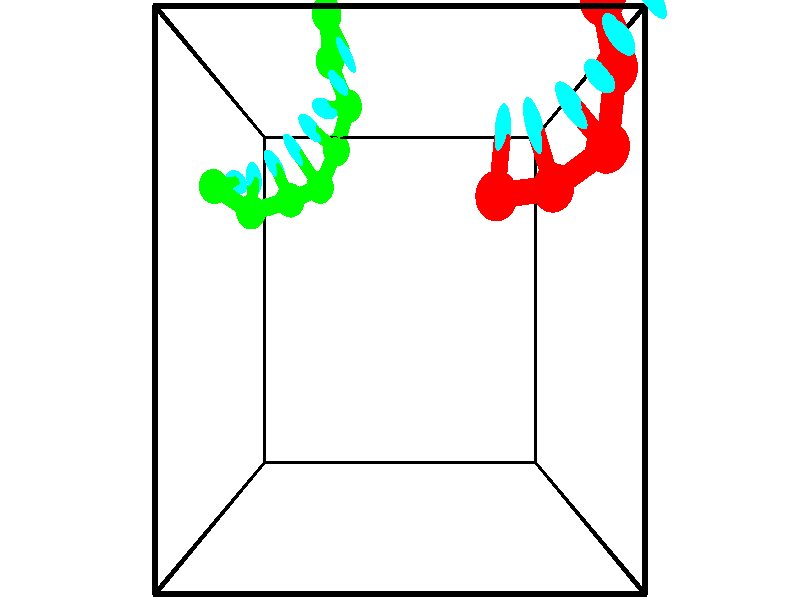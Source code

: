// switches for output
#declare DRAW_BASES = 1; // possible values are 0, 1; only relevant for DNA ribbons
#declare DRAW_BASES_TYPE = 3; // possible values are 1, 2, 3; only relevant for DNA ribbons
#declare DRAW_FOG = 0; // set to 1 to enable fog

#include "colors.inc"

#include "transforms.inc"
background { rgb <1, 1, 1>}

#default {
   normal{
       ripples 0.25
       frequency 0.20
       turbulence 0.2
       lambda 5
   }
	finish {
		phong 0.1
		phong_size 40.
	}
}

// original window dimensions: 1024x640


// camera settings

camera {
	sky <-0, 1, 0>
	up <-0, 1, 0>
	right 1.6 * <1, 0, 0>
	location <2.5, 2.5, 11.1562>
	look_at <2.5, 2.5, 2.5>
	direction <0, 0, -8.6562>
	angle 67.0682
}


# declare cpy_camera_pos = <2.5, 2.5, 11.1562>;
# if (DRAW_FOG = 1)
fog {
	fog_type 2
	up vnormalize(cpy_camera_pos)
	color rgbt<1,1,1,0.3>
	distance 1e-5
	fog_alt 3e-3
	fog_offset 4
}
# end


// LIGHTS

# declare lum = 6;
global_settings {
	ambient_light rgb lum * <0.05, 0.05, 0.05>
	max_trace_level 15
}# declare cpy_direct_light_amount = 0.25;
light_source
{	1000 * <-1, -1, 1>,
	rgb lum * cpy_direct_light_amount
	parallel
}

light_source
{	1000 * <1, 1, -1>,
	rgb lum * cpy_direct_light_amount
	parallel
}

// strand 0

// nucleotide -1

// particle -1
sphere {
	<3.646626, 3.529744, 3.989403> 0.250000
	pigment { color rgbt <1,0,0,0> }
	no_shadow
}
cylinder {
	<3.705811, 3.914284, 3.896526>,  <3.741322, 4.145008, 3.840801>, 0.100000
	pigment { color rgbt <1,0,0,0> }
	no_shadow
}
cylinder {
	<3.705811, 3.914284, 3.896526>,  <3.646626, 3.529744, 3.989403>, 0.100000
	pigment { color rgbt <1,0,0,0> }
	no_shadow
}

// particle -1
sphere {
	<3.705811, 3.914284, 3.896526> 0.100000
	pigment { color rgbt <1,0,0,0> }
	no_shadow
}
sphere {
	0, 1
	scale<0.080000,0.200000,0.300000>
	matrix <0.892056, -0.028361, 0.451034,
		0.427016, -0.273863, -0.861775,
		0.147962, 0.961350, -0.232191,
		3.750199, 4.202689, 3.826869>
	pigment { color rgbt <0,1,1,0> }
	no_shadow
}
cylinder {
	<4.384358, 3.647030, 3.736402>,  <3.646626, 3.529744, 3.989403>, 0.130000
	pigment { color rgbt <1,0,0,0> }
	no_shadow
}

// nucleotide -1

// particle -1
sphere {
	<4.384358, 3.647030, 3.736402> 0.250000
	pigment { color rgbt <1,0,0,0> }
	no_shadow
}
cylinder {
	<4.214890, 3.969154, 3.902283>,  <4.113209, 4.162429, 4.001812>, 0.100000
	pigment { color rgbt <1,0,0,0> }
	no_shadow
}
cylinder {
	<4.214890, 3.969154, 3.902283>,  <4.384358, 3.647030, 3.736402>, 0.100000
	pigment { color rgbt <1,0,0,0> }
	no_shadow
}

// particle -1
sphere {
	<4.214890, 3.969154, 3.902283> 0.100000
	pigment { color rgbt <1,0,0,0> }
	no_shadow
}
sphere {
	0, 1
	scale<0.080000,0.200000,0.300000>
	matrix <0.827109, 0.157272, 0.539588,
		0.369315, 0.571612, -0.732711,
		-0.423671, 0.805310, 0.414703,
		4.087789, 4.210747, 4.026694>
	pigment { color rgbt <0,1,1,0> }
	no_shadow
}
cylinder {
	<4.962235, 4.003469, 3.990336>,  <4.384358, 3.647030, 3.736402>, 0.130000
	pigment { color rgbt <1,0,0,0> }
	no_shadow
}

// nucleotide -1

// particle -1
sphere {
	<4.962235, 4.003469, 3.990336> 0.250000
	pigment { color rgbt <1,0,0,0> }
	no_shadow
}
cylinder {
	<4.668442, 4.191338, 4.186272>,  <4.492166, 4.304059, 4.303833>, 0.100000
	pigment { color rgbt <1,0,0,0> }
	no_shadow
}
cylinder {
	<4.668442, 4.191338, 4.186272>,  <4.962235, 4.003469, 3.990336>, 0.100000
	pigment { color rgbt <1,0,0,0> }
	no_shadow
}

// particle -1
sphere {
	<4.668442, 4.191338, 4.186272> 0.100000
	pigment { color rgbt <1,0,0,0> }
	no_shadow
}
sphere {
	0, 1
	scale<0.080000,0.200000,0.300000>
	matrix <0.670141, 0.388181, 0.632635,
		0.106986, 0.792920, -0.599859,
		-0.734483, 0.469673, 0.489839,
		4.448097, 4.332240, 4.333223>
	pigment { color rgbt <0,1,1,0> }
	no_shadow
}
cylinder {
	<5.057923, 4.774016, 3.989210>,  <4.962235, 4.003469, 3.990336>, 0.130000
	pigment { color rgbt <1,0,0,0> }
	no_shadow
}

// nucleotide -1

// particle -1
sphere {
	<5.057923, 4.774016, 3.989210> 0.250000
	pigment { color rgbt <1,0,0,0> }
	no_shadow
}
cylinder {
	<4.847435, 4.643661, 4.303379>,  <4.721142, 4.565448, 4.491880>, 0.100000
	pigment { color rgbt <1,0,0,0> }
	no_shadow
}
cylinder {
	<4.847435, 4.643661, 4.303379>,  <5.057923, 4.774016, 3.989210>, 0.100000
	pigment { color rgbt <1,0,0,0> }
	no_shadow
}

// particle -1
sphere {
	<4.847435, 4.643661, 4.303379> 0.100000
	pigment { color rgbt <1,0,0,0> }
	no_shadow
}
sphere {
	0, 1
	scale<0.080000,0.200000,0.300000>
	matrix <0.548520, 0.575708, 0.606372,
		-0.649783, 0.749905, -0.124193,
		-0.526220, -0.325888, 0.785423,
		4.689569, 4.545895, 4.539006>
	pigment { color rgbt <0,1,1,0> }
	no_shadow
}
cylinder {
	<4.786713, 5.344717, 4.352611>,  <5.057923, 4.774016, 3.989210>, 0.130000
	pigment { color rgbt <1,0,0,0> }
	no_shadow
}

// nucleotide -1

// particle -1
sphere {
	<4.786713, 5.344717, 4.352611> 0.250000
	pigment { color rgbt <1,0,0,0> }
	no_shadow
}
cylinder {
	<4.790684, 5.048332, 4.621201>,  <4.793067, 4.870502, 4.782354>, 0.100000
	pigment { color rgbt <1,0,0,0> }
	no_shadow
}
cylinder {
	<4.790684, 5.048332, 4.621201>,  <4.786713, 5.344717, 4.352611>, 0.100000
	pigment { color rgbt <1,0,0,0> }
	no_shadow
}

// particle -1
sphere {
	<4.790684, 5.048332, 4.621201> 0.100000
	pigment { color rgbt <1,0,0,0> }
	no_shadow
}
sphere {
	0, 1
	scale<0.080000,0.200000,0.300000>
	matrix <0.493898, 0.587514, 0.641009,
		-0.869463, 0.325276, 0.371792,
		0.009928, -0.740961, 0.671475,
		4.793662, 4.826044, 4.822643>
	pigment { color rgbt <0,1,1,0> }
	no_shadow
}
cylinder {
	<4.600972, 5.651726, 5.068683>,  <4.786713, 5.344717, 4.352611>, 0.130000
	pigment { color rgbt <1,0,0,0> }
	no_shadow
}

// nucleotide -1

// particle -1
sphere {
	<4.600972, 5.651726, 5.068683> 0.250000
	pigment { color rgbt <1,0,0,0> }
	no_shadow
}
cylinder {
	<4.794804, 5.310089, 5.144272>,  <4.911103, 5.105107, 5.189625>, 0.100000
	pigment { color rgbt <1,0,0,0> }
	no_shadow
}
cylinder {
	<4.794804, 5.310089, 5.144272>,  <4.600972, 5.651726, 5.068683>, 0.100000
	pigment { color rgbt <1,0,0,0> }
	no_shadow
}

// particle -1
sphere {
	<4.794804, 5.310089, 5.144272> 0.100000
	pigment { color rgbt <1,0,0,0> }
	no_shadow
}
sphere {
	0, 1
	scale<0.080000,0.200000,0.300000>
	matrix <0.634847, 0.491999, 0.595740,
		-0.601791, -0.168714, 0.780630,
		0.484579, -0.854092, 0.188973,
		4.940177, 5.053862, 5.200963>
	pigment { color rgbt <0,1,1,0> }
	no_shadow
}
cylinder {
	<4.709511, 5.560050, 5.742117>,  <4.600972, 5.651726, 5.068683>, 0.130000
	pigment { color rgbt <1,0,0,0> }
	no_shadow
}

// nucleotide -1

// particle -1
sphere {
	<4.709511, 5.560050, 5.742117> 0.250000
	pigment { color rgbt <1,0,0,0> }
	no_shadow
}
cylinder {
	<4.992817, 5.314819, 5.602119>,  <5.162800, 5.167681, 5.518121>, 0.100000
	pigment { color rgbt <1,0,0,0> }
	no_shadow
}
cylinder {
	<4.992817, 5.314819, 5.602119>,  <4.709511, 5.560050, 5.742117>, 0.100000
	pigment { color rgbt <1,0,0,0> }
	no_shadow
}

// particle -1
sphere {
	<4.992817, 5.314819, 5.602119> 0.100000
	pigment { color rgbt <1,0,0,0> }
	no_shadow
}
sphere {
	0, 1
	scale<0.080000,0.200000,0.300000>
	matrix <0.604651, 0.270944, 0.748991,
		-0.364361, -0.742108, 0.562598,
		0.708264, -0.613078, -0.349995,
		5.205297, 5.130896, 5.497121>
	pigment { color rgbt <0,1,1,0> }
	no_shadow
}
cylinder {
	<5.043075, 5.194210, 6.336656>,  <4.709511, 5.560050, 5.742117>, 0.130000
	pigment { color rgbt <1,0,0,0> }
	no_shadow
}

// nucleotide -1

// particle -1
sphere {
	<5.043075, 5.194210, 6.336656> 0.250000
	pigment { color rgbt <1,0,0,0> }
	no_shadow
}
cylinder {
	<5.311024, 5.181793, 6.039925>,  <5.471793, 5.174343, 5.861886>, 0.100000
	pigment { color rgbt <1,0,0,0> }
	no_shadow
}
cylinder {
	<5.311024, 5.181793, 6.039925>,  <5.043075, 5.194210, 6.336656>, 0.100000
	pigment { color rgbt <1,0,0,0> }
	no_shadow
}

// particle -1
sphere {
	<5.311024, 5.181793, 6.039925> 0.100000
	pigment { color rgbt <1,0,0,0> }
	no_shadow
}
sphere {
	0, 1
	scale<0.080000,0.200000,0.300000>
	matrix <0.698808, 0.363955, 0.615795,
		0.250876, -0.930899, 0.265496,
		0.669872, -0.031042, -0.741828,
		5.511985, 5.172481, 5.817376>
	pigment { color rgbt <0,1,1,0> }
	no_shadow
}
// strand 1

// nucleotide -1

// particle -1
sphere {
	<1.256553, 6.540539, 0.918860> 0.250000
	pigment { color rgbt <0,1,0,0> }
	no_shadow
}
cylinder {
	<1.448487, 6.194550, 0.977619>,  <1.563648, 5.986956, 1.012875>, 0.100000
	pigment { color rgbt <0,1,0,0> }
	no_shadow
}
cylinder {
	<1.448487, 6.194550, 0.977619>,  <1.256553, 6.540539, 0.918860>, 0.100000
	pigment { color rgbt <0,1,0,0> }
	no_shadow
}

// particle -1
sphere {
	<1.448487, 6.194550, 0.977619> 0.100000
	pigment { color rgbt <0,1,0,0> }
	no_shadow
}
sphere {
	0, 1
	scale<0.080000,0.200000,0.300000>
	matrix <-0.837936, -0.501431, -0.215475,
		0.260039, -0.019699, -0.965397,
		0.479836, -0.864973, 0.146898,
		1.592438, 5.935058, 1.021689>
	pigment { color rgbt <0,1,1,0> }
	no_shadow
}
cylinder {
	<1.243685, 6.060083, 0.351762>,  <1.256553, 6.540539, 0.918860>, 0.130000
	pigment { color rgbt <0,1,0,0> }
	no_shadow
}

// nucleotide -1

// particle -1
sphere {
	<1.243685, 6.060083, 0.351762> 0.250000
	pigment { color rgbt <0,1,0,0> }
	no_shadow
}
cylinder {
	<1.358749, 5.794922, 0.628258>,  <1.427788, 5.635825, 0.794155>, 0.100000
	pigment { color rgbt <0,1,0,0> }
	no_shadow
}
cylinder {
	<1.358749, 5.794922, 0.628258>,  <1.243685, 6.060083, 0.351762>, 0.100000
	pigment { color rgbt <0,1,0,0> }
	no_shadow
}

// particle -1
sphere {
	<1.358749, 5.794922, 0.628258> 0.100000
	pigment { color rgbt <0,1,0,0> }
	no_shadow
}
sphere {
	0, 1
	scale<0.080000,0.200000,0.300000>
	matrix <-0.647690, -0.666325, -0.369472,
		0.705513, -0.341426, -0.621031,
		0.287661, -0.662903, 0.691239,
		1.445048, 5.596051, 0.835629>
	pigment { color rgbt <0,1,1,0> }
	no_shadow
}
cylinder {
	<1.549100, 5.466608, 0.062381>,  <1.243685, 6.060083, 0.351762>, 0.130000
	pigment { color rgbt <0,1,0,0> }
	no_shadow
}

// nucleotide -1

// particle -1
sphere {
	<1.549100, 5.466608, 0.062381> 0.250000
	pigment { color rgbt <0,1,0,0> }
	no_shadow
}
cylinder {
	<1.343868, 5.360519, 0.388916>,  <1.220729, 5.296866, 0.584837>, 0.100000
	pigment { color rgbt <0,1,0,0> }
	no_shadow
}
cylinder {
	<1.343868, 5.360519, 0.388916>,  <1.549100, 5.466608, 0.062381>, 0.100000
	pigment { color rgbt <0,1,0,0> }
	no_shadow
}

// particle -1
sphere {
	<1.343868, 5.360519, 0.388916> 0.100000
	pigment { color rgbt <0,1,0,0> }
	no_shadow
}
sphere {
	0, 1
	scale<0.080000,0.200000,0.300000>
	matrix <-0.583917, -0.589230, -0.558435,
		0.629119, -0.763195, 0.147455,
		-0.513080, -0.265221, 0.816338,
		1.189944, 5.280953, 0.633817>
	pigment { color rgbt <0,1,1,0> }
	no_shadow
}
cylinder {
	<1.305802, 4.844748, -0.169730>,  <1.549100, 5.466608, 0.062381>, 0.130000
	pigment { color rgbt <0,1,0,0> }
	no_shadow
}

// nucleotide -1

// particle -1
sphere {
	<1.305802, 4.844748, -0.169730> 0.250000
	pigment { color rgbt <0,1,0,0> }
	no_shadow
}
cylinder {
	<1.075212, 4.967857, 0.133045>,  <0.936859, 5.041723, 0.314710>, 0.100000
	pigment { color rgbt <0,1,0,0> }
	no_shadow
}
cylinder {
	<1.075212, 4.967857, 0.133045>,  <1.305802, 4.844748, -0.169730>, 0.100000
	pigment { color rgbt <0,1,0,0> }
	no_shadow
}

// particle -1
sphere {
	<1.075212, 4.967857, 0.133045> 0.100000
	pigment { color rgbt <0,1,0,0> }
	no_shadow
}
sphere {
	0, 1
	scale<0.080000,0.200000,0.300000>
	matrix <-0.804476, -0.376084, -0.459760,
		0.143171, -0.873978, 0.464398,
		-0.576473, 0.307772, 0.756938,
		0.902271, 5.060189, 0.360127>
	pigment { color rgbt <0,1,1,0> }
	no_shadow
}
cylinder {
	<1.035336, 4.221278, 0.099408>,  <1.305802, 4.844748, -0.169730>, 0.130000
	pigment { color rgbt <0,1,0,0> }
	no_shadow
}

// nucleotide -1

// particle -1
sphere {
	<1.035336, 4.221278, 0.099408> 0.250000
	pigment { color rgbt <0,1,0,0> }
	no_shadow
}
cylinder {
	<0.792915, 4.520592, 0.207314>,  <0.647463, 4.700180, 0.272057>, 0.100000
	pigment { color rgbt <0,1,0,0> }
	no_shadow
}
cylinder {
	<0.792915, 4.520592, 0.207314>,  <1.035336, 4.221278, 0.099408>, 0.100000
	pigment { color rgbt <0,1,0,0> }
	no_shadow
}

// particle -1
sphere {
	<0.792915, 4.520592, 0.207314> 0.100000
	pigment { color rgbt <0,1,0,0> }
	no_shadow
}
sphere {
	0, 1
	scale<0.080000,0.200000,0.300000>
	matrix <-0.780960, -0.495380, -0.380394,
		-0.151007, -0.441213, 0.884606,
		-0.606051, 0.748285, 0.269764,
		0.611100, 4.745077, 0.288243>
	pigment { color rgbt <0,1,1,0> }
	no_shadow
}
cylinder {
	<0.571098, 3.959537, 0.546364>,  <1.035336, 4.221278, 0.099408>, 0.130000
	pigment { color rgbt <0,1,0,0> }
	no_shadow
}

// nucleotide -1

// particle -1
sphere {
	<0.571098, 3.959537, 0.546364> 0.250000
	pigment { color rgbt <0,1,0,0> }
	no_shadow
}
cylinder {
	<0.382516, 4.281738, 0.402756>,  <0.269367, 4.475059, 0.316591>, 0.100000
	pigment { color rgbt <0,1,0,0> }
	no_shadow
}
cylinder {
	<0.382516, 4.281738, 0.402756>,  <0.571098, 3.959537, 0.546364>, 0.100000
	pigment { color rgbt <0,1,0,0> }
	no_shadow
}

// particle -1
sphere {
	<0.382516, 4.281738, 0.402756> 0.100000
	pigment { color rgbt <0,1,0,0> }
	no_shadow
}
sphere {
	0, 1
	scale<0.080000,0.200000,0.300000>
	matrix <-0.694097, -0.590055, -0.412389,
		-0.544021, 0.054770, 0.837282,
		-0.471456, 0.805503, -0.359018,
		0.241079, 4.523389, 0.295050>
	pigment { color rgbt <0,1,1,0> }
	no_shadow
}
cylinder {
	<-0.104164, 3.777945, 0.621190>,  <0.571098, 3.959537, 0.546364>, 0.130000
	pigment { color rgbt <0,1,0,0> }
	no_shadow
}

// nucleotide -1

// particle -1
sphere {
	<-0.104164, 3.777945, 0.621190> 0.250000
	pigment { color rgbt <0,1,0,0> }
	no_shadow
}
cylinder {
	<-0.129842, 4.099373, 0.384495>,  <-0.145248, 4.292230, 0.242478>, 0.100000
	pigment { color rgbt <0,1,0,0> }
	no_shadow
}
cylinder {
	<-0.129842, 4.099373, 0.384495>,  <-0.104164, 3.777945, 0.621190>, 0.100000
	pigment { color rgbt <0,1,0,0> }
	no_shadow
}

// particle -1
sphere {
	<-0.129842, 4.099373, 0.384495> 0.100000
	pigment { color rgbt <0,1,0,0> }
	no_shadow
}
sphere {
	0, 1
	scale<0.080000,0.200000,0.300000>
	matrix <-0.893004, -0.310934, -0.325366,
		-0.445446, 0.507538, 0.737552,
		-0.064194, 0.803570, -0.591738,
		-0.149100, 4.340444, 0.206973>
	pigment { color rgbt <0,1,1,0> }
	no_shadow
}
cylinder {
	<-0.725894, 4.138695, 0.688798>,  <-0.104164, 3.777945, 0.621190>, 0.130000
	pigment { color rgbt <0,1,0,0> }
	no_shadow
}

// nucleotide -1

// particle -1
sphere {
	<-0.725894, 4.138695, 0.688798> 0.250000
	pigment { color rgbt <0,1,0,0> }
	no_shadow
}
cylinder {
	<-0.601281, 4.234810, 0.321056>,  <-0.526513, 4.292479, 0.100412>, 0.100000
	pigment { color rgbt <0,1,0,0> }
	no_shadow
}
cylinder {
	<-0.601281, 4.234810, 0.321056>,  <-0.725894, 4.138695, 0.688798>, 0.100000
	pigment { color rgbt <0,1,0,0> }
	no_shadow
}

// particle -1
sphere {
	<-0.601281, 4.234810, 0.321056> 0.100000
	pigment { color rgbt <0,1,0,0> }
	no_shadow
}
sphere {
	0, 1
	scale<0.080000,0.200000,0.300000>
	matrix <-0.832740, -0.396982, -0.385940,
		-0.457703, 0.885814, 0.076423,
		0.311532, 0.240287, -0.919353,
		-0.507821, 4.306896, 0.045250>
	pigment { color rgbt <0,1,1,0> }
	no_shadow
}
// box output
cylinder {
	<0.000000, 0.000000, 0.000000>,  <5.000000, 0.000000, 0.000000>, 0.025000
	pigment { color rgbt <0,0,0,0> }
	no_shadow
}
cylinder {
	<0.000000, 0.000000, 0.000000>,  <0.000000, 5.000000, 0.000000>, 0.025000
	pigment { color rgbt <0,0,0,0> }
	no_shadow
}
cylinder {
	<0.000000, 0.000000, 0.000000>,  <0.000000, 0.000000, 5.000000>, 0.025000
	pigment { color rgbt <0,0,0,0> }
	no_shadow
}
cylinder {
	<5.000000, 5.000000, 5.000000>,  <0.000000, 5.000000, 5.000000>, 0.025000
	pigment { color rgbt <0,0,0,0> }
	no_shadow
}
cylinder {
	<5.000000, 5.000000, 5.000000>,  <5.000000, 0.000000, 5.000000>, 0.025000
	pigment { color rgbt <0,0,0,0> }
	no_shadow
}
cylinder {
	<5.000000, 5.000000, 5.000000>,  <5.000000, 5.000000, 0.000000>, 0.025000
	pigment { color rgbt <0,0,0,0> }
	no_shadow
}
cylinder {
	<0.000000, 0.000000, 5.000000>,  <0.000000, 5.000000, 5.000000>, 0.025000
	pigment { color rgbt <0,0,0,0> }
	no_shadow
}
cylinder {
	<0.000000, 0.000000, 5.000000>,  <5.000000, 0.000000, 5.000000>, 0.025000
	pigment { color rgbt <0,0,0,0> }
	no_shadow
}
cylinder {
	<5.000000, 5.000000, 0.000000>,  <0.000000, 5.000000, 0.000000>, 0.025000
	pigment { color rgbt <0,0,0,0> }
	no_shadow
}
cylinder {
	<5.000000, 5.000000, 0.000000>,  <5.000000, 0.000000, 0.000000>, 0.025000
	pigment { color rgbt <0,0,0,0> }
	no_shadow
}
cylinder {
	<5.000000, 0.000000, 5.000000>,  <5.000000, 0.000000, 0.000000>, 0.025000
	pigment { color rgbt <0,0,0,0> }
	no_shadow
}
cylinder {
	<0.000000, 5.000000, 0.000000>,  <0.000000, 5.000000, 5.000000>, 0.025000
	pigment { color rgbt <0,0,0,0> }
	no_shadow
}
// end of box output
